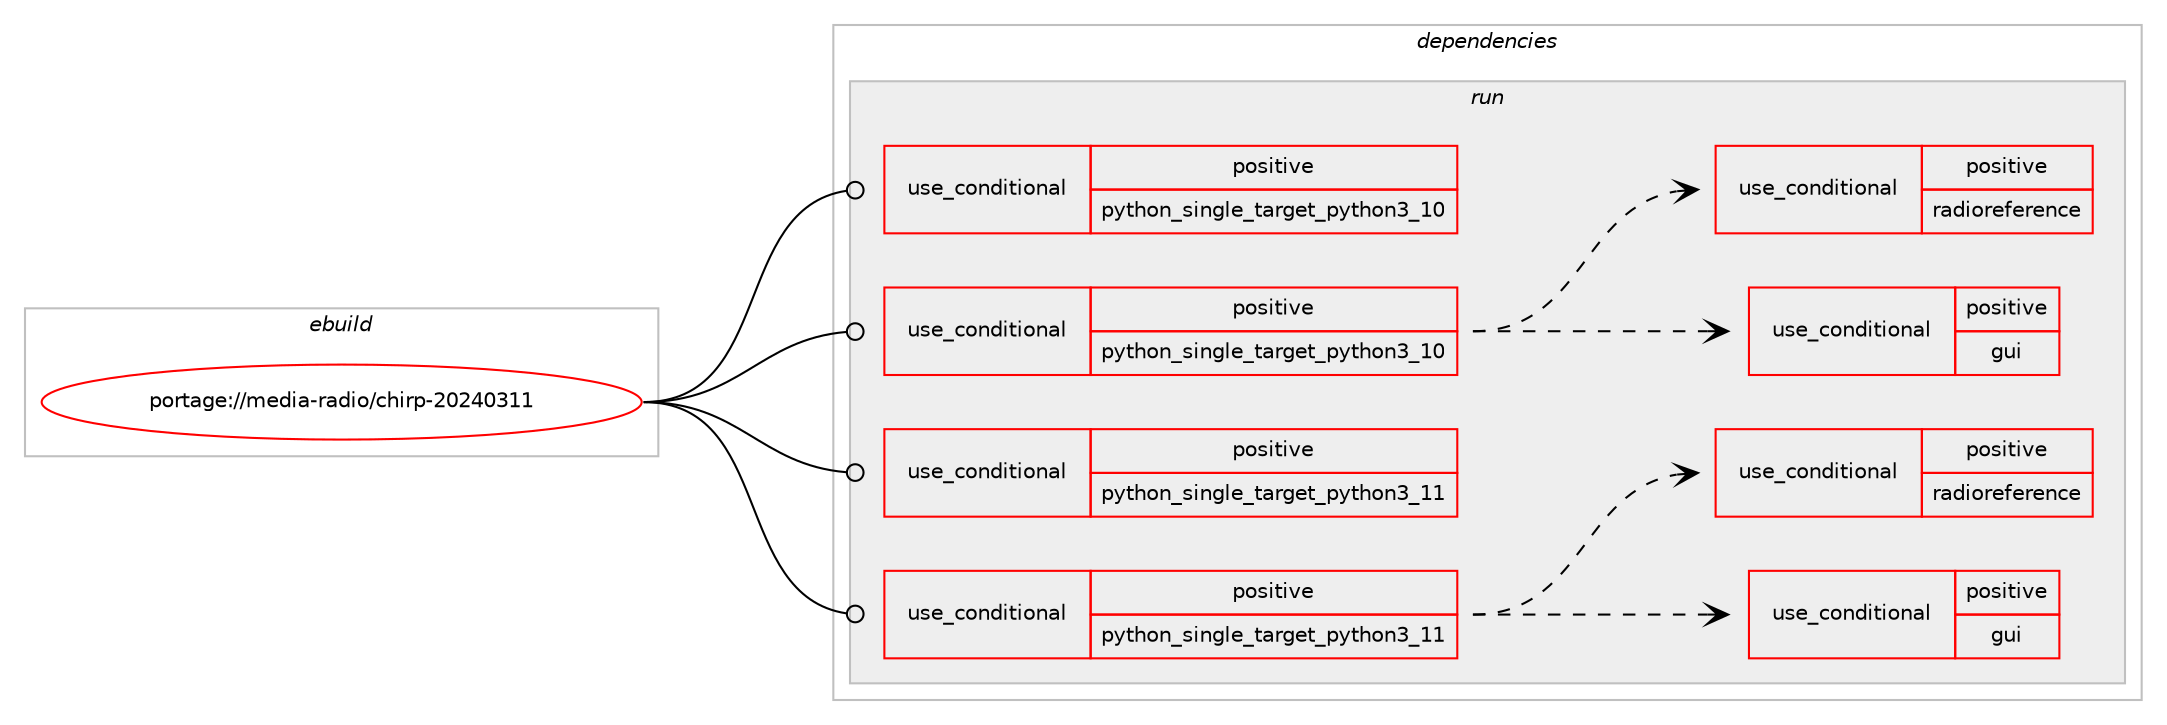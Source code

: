 digraph prolog {

# *************
# Graph options
# *************

newrank=true;
concentrate=true;
compound=true;
graph [rankdir=LR,fontname=Helvetica,fontsize=10,ranksep=1.5];#, ranksep=2.5, nodesep=0.2];
edge  [arrowhead=vee];
node  [fontname=Helvetica,fontsize=10];

# **********
# The ebuild
# **********

subgraph cluster_leftcol {
color=gray;
rank=same;
label=<<i>ebuild</i>>;
id [label="portage://media-radio/chirp-20240311", color=red, width=4, href="../media-radio/chirp-20240311.svg"];
}

# ****************
# The dependencies
# ****************

subgraph cluster_midcol {
color=gray;
label=<<i>dependencies</i>>;
subgraph cluster_compile {
fillcolor="#eeeeee";
style=filled;
label=<<i>compile</i>>;
}
subgraph cluster_compileandrun {
fillcolor="#eeeeee";
style=filled;
label=<<i>compile and run</i>>;
}
subgraph cluster_run {
fillcolor="#eeeeee";
style=filled;
label=<<i>run</i>>;
subgraph cond76829 {
dependency161458 [label=<<TABLE BORDER="0" CELLBORDER="1" CELLSPACING="0" CELLPADDING="4"><TR><TD ROWSPAN="3" CELLPADDING="10">use_conditional</TD></TR><TR><TD>positive</TD></TR><TR><TD>python_single_target_python3_10</TD></TR></TABLE>>, shape=none, color=red];
# *** BEGIN UNKNOWN DEPENDENCY TYPE (TODO) ***
# dependency161458 -> package_dependency(portage://media-radio/chirp-20240311,run,no,dev-lang,python,none,[,,],[slot(3.10)],[])
# *** END UNKNOWN DEPENDENCY TYPE (TODO) ***

}
id:e -> dependency161458:w [weight=20,style="solid",arrowhead="odot"];
subgraph cond76830 {
dependency161459 [label=<<TABLE BORDER="0" CELLBORDER="1" CELLSPACING="0" CELLPADDING="4"><TR><TD ROWSPAN="3" CELLPADDING="10">use_conditional</TD></TR><TR><TD>positive</TD></TR><TR><TD>python_single_target_python3_10</TD></TR></TABLE>>, shape=none, color=red];
# *** BEGIN UNKNOWN DEPENDENCY TYPE (TODO) ***
# dependency161459 -> package_dependency(portage://media-radio/chirp-20240311,run,no,dev-python,pyserial,none,[,,],[],[use(enable(python_targets_python3_10),negative)])
# *** END UNKNOWN DEPENDENCY TYPE (TODO) ***

# *** BEGIN UNKNOWN DEPENDENCY TYPE (TODO) ***
# dependency161459 -> package_dependency(portage://media-radio/chirp-20240311,run,no,dev-python,requests,none,[,,],[],[use(enable(python_targets_python3_10),negative)])
# *** END UNKNOWN DEPENDENCY TYPE (TODO) ***

# *** BEGIN UNKNOWN DEPENDENCY TYPE (TODO) ***
# dependency161459 -> package_dependency(portage://media-radio/chirp-20240311,run,no,dev-python,six,none,[,,],[],[use(enable(python_targets_python3_10),negative)])
# *** END UNKNOWN DEPENDENCY TYPE (TODO) ***

subgraph cond76831 {
dependency161460 [label=<<TABLE BORDER="0" CELLBORDER="1" CELLSPACING="0" CELLPADDING="4"><TR><TD ROWSPAN="3" CELLPADDING="10">use_conditional</TD></TR><TR><TD>positive</TD></TR><TR><TD>gui</TD></TR></TABLE>>, shape=none, color=red];
# *** BEGIN UNKNOWN DEPENDENCY TYPE (TODO) ***
# dependency161460 -> package_dependency(portage://media-radio/chirp-20240311,run,no,dev-python,wxpython,none,[,,],[slot(4.0)],[use(enable(python_targets_python3_10),negative)])
# *** END UNKNOWN DEPENDENCY TYPE (TODO) ***

# *** BEGIN UNKNOWN DEPENDENCY TYPE (TODO) ***
# dependency161460 -> package_dependency(portage://media-radio/chirp-20240311,run,no,dev-python,yattag,none,[,,],[],[use(enable(python_targets_python3_10),negative)])
# *** END UNKNOWN DEPENDENCY TYPE (TODO) ***

}
dependency161459:e -> dependency161460:w [weight=20,style="dashed",arrowhead="vee"];
subgraph cond76832 {
dependency161461 [label=<<TABLE BORDER="0" CELLBORDER="1" CELLSPACING="0" CELLPADDING="4"><TR><TD ROWSPAN="3" CELLPADDING="10">use_conditional</TD></TR><TR><TD>positive</TD></TR><TR><TD>radioreference</TD></TR></TABLE>>, shape=none, color=red];
# *** BEGIN UNKNOWN DEPENDENCY TYPE (TODO) ***
# dependency161461 -> package_dependency(portage://media-radio/chirp-20240311,run,no,dev-python,suds-community,none,[,,],[],[use(enable(python_targets_python3_10),negative)])
# *** END UNKNOWN DEPENDENCY TYPE (TODO) ***

}
dependency161459:e -> dependency161461:w [weight=20,style="dashed",arrowhead="vee"];
}
id:e -> dependency161459:w [weight=20,style="solid",arrowhead="odot"];
subgraph cond76833 {
dependency161462 [label=<<TABLE BORDER="0" CELLBORDER="1" CELLSPACING="0" CELLPADDING="4"><TR><TD ROWSPAN="3" CELLPADDING="10">use_conditional</TD></TR><TR><TD>positive</TD></TR><TR><TD>python_single_target_python3_11</TD></TR></TABLE>>, shape=none, color=red];
# *** BEGIN UNKNOWN DEPENDENCY TYPE (TODO) ***
# dependency161462 -> package_dependency(portage://media-radio/chirp-20240311,run,no,dev-lang,python,none,[,,],[slot(3.11)],[])
# *** END UNKNOWN DEPENDENCY TYPE (TODO) ***

}
id:e -> dependency161462:w [weight=20,style="solid",arrowhead="odot"];
subgraph cond76834 {
dependency161463 [label=<<TABLE BORDER="0" CELLBORDER="1" CELLSPACING="0" CELLPADDING="4"><TR><TD ROWSPAN="3" CELLPADDING="10">use_conditional</TD></TR><TR><TD>positive</TD></TR><TR><TD>python_single_target_python3_11</TD></TR></TABLE>>, shape=none, color=red];
# *** BEGIN UNKNOWN DEPENDENCY TYPE (TODO) ***
# dependency161463 -> package_dependency(portage://media-radio/chirp-20240311,run,no,dev-python,pyserial,none,[,,],[],[use(enable(python_targets_python3_11),negative)])
# *** END UNKNOWN DEPENDENCY TYPE (TODO) ***

# *** BEGIN UNKNOWN DEPENDENCY TYPE (TODO) ***
# dependency161463 -> package_dependency(portage://media-radio/chirp-20240311,run,no,dev-python,requests,none,[,,],[],[use(enable(python_targets_python3_11),negative)])
# *** END UNKNOWN DEPENDENCY TYPE (TODO) ***

# *** BEGIN UNKNOWN DEPENDENCY TYPE (TODO) ***
# dependency161463 -> package_dependency(portage://media-radio/chirp-20240311,run,no,dev-python,six,none,[,,],[],[use(enable(python_targets_python3_11),negative)])
# *** END UNKNOWN DEPENDENCY TYPE (TODO) ***

subgraph cond76835 {
dependency161464 [label=<<TABLE BORDER="0" CELLBORDER="1" CELLSPACING="0" CELLPADDING="4"><TR><TD ROWSPAN="3" CELLPADDING="10">use_conditional</TD></TR><TR><TD>positive</TD></TR><TR><TD>gui</TD></TR></TABLE>>, shape=none, color=red];
# *** BEGIN UNKNOWN DEPENDENCY TYPE (TODO) ***
# dependency161464 -> package_dependency(portage://media-radio/chirp-20240311,run,no,dev-python,wxpython,none,[,,],[slot(4.0)],[use(enable(python_targets_python3_11),negative)])
# *** END UNKNOWN DEPENDENCY TYPE (TODO) ***

# *** BEGIN UNKNOWN DEPENDENCY TYPE (TODO) ***
# dependency161464 -> package_dependency(portage://media-radio/chirp-20240311,run,no,dev-python,yattag,none,[,,],[],[use(enable(python_targets_python3_11),negative)])
# *** END UNKNOWN DEPENDENCY TYPE (TODO) ***

}
dependency161463:e -> dependency161464:w [weight=20,style="dashed",arrowhead="vee"];
subgraph cond76836 {
dependency161465 [label=<<TABLE BORDER="0" CELLBORDER="1" CELLSPACING="0" CELLPADDING="4"><TR><TD ROWSPAN="3" CELLPADDING="10">use_conditional</TD></TR><TR><TD>positive</TD></TR><TR><TD>radioreference</TD></TR></TABLE>>, shape=none, color=red];
# *** BEGIN UNKNOWN DEPENDENCY TYPE (TODO) ***
# dependency161465 -> package_dependency(portage://media-radio/chirp-20240311,run,no,dev-python,suds-community,none,[,,],[],[use(enable(python_targets_python3_11),negative)])
# *** END UNKNOWN DEPENDENCY TYPE (TODO) ***

}
dependency161463:e -> dependency161465:w [weight=20,style="dashed",arrowhead="vee"];
}
id:e -> dependency161463:w [weight=20,style="solid",arrowhead="odot"];
}
}

# **************
# The candidates
# **************

subgraph cluster_choices {
rank=same;
color=gray;
label=<<i>candidates</i>>;

}

}
